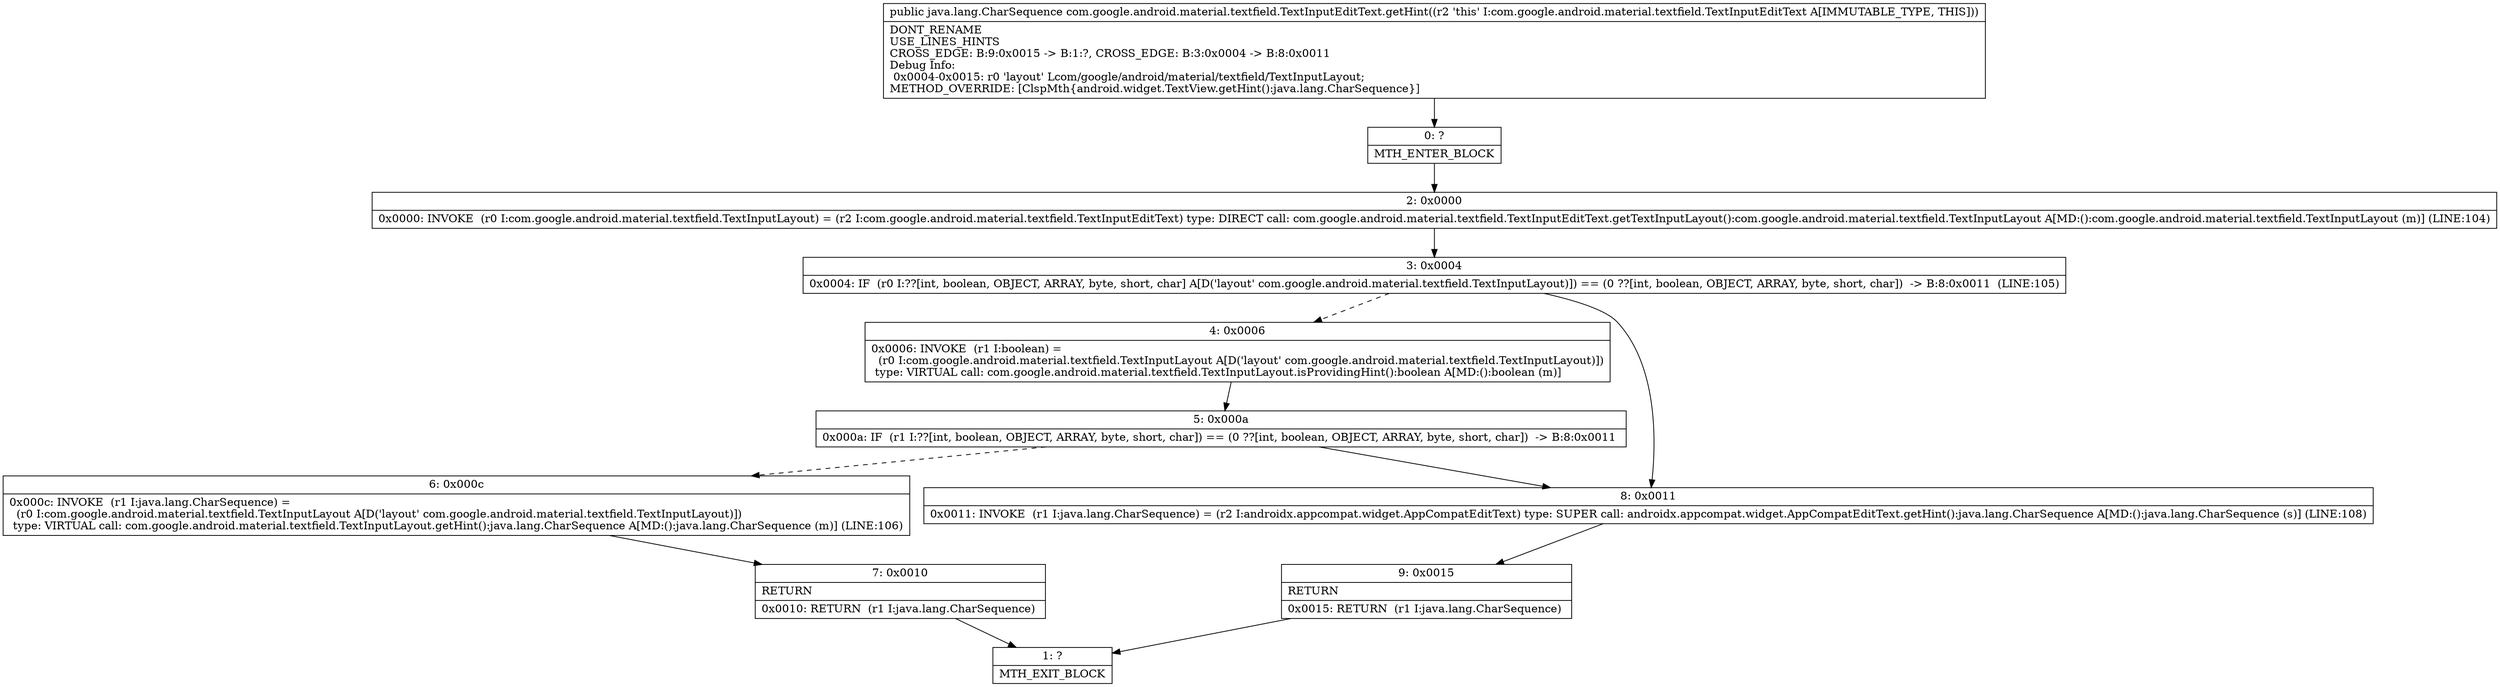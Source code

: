 digraph "CFG forcom.google.android.material.textfield.TextInputEditText.getHint()Ljava\/lang\/CharSequence;" {
Node_0 [shape=record,label="{0\:\ ?|MTH_ENTER_BLOCK\l}"];
Node_2 [shape=record,label="{2\:\ 0x0000|0x0000: INVOKE  (r0 I:com.google.android.material.textfield.TextInputLayout) = (r2 I:com.google.android.material.textfield.TextInputEditText) type: DIRECT call: com.google.android.material.textfield.TextInputEditText.getTextInputLayout():com.google.android.material.textfield.TextInputLayout A[MD:():com.google.android.material.textfield.TextInputLayout (m)] (LINE:104)\l}"];
Node_3 [shape=record,label="{3\:\ 0x0004|0x0004: IF  (r0 I:??[int, boolean, OBJECT, ARRAY, byte, short, char] A[D('layout' com.google.android.material.textfield.TextInputLayout)]) == (0 ??[int, boolean, OBJECT, ARRAY, byte, short, char])  \-\> B:8:0x0011  (LINE:105)\l}"];
Node_4 [shape=record,label="{4\:\ 0x0006|0x0006: INVOKE  (r1 I:boolean) = \l  (r0 I:com.google.android.material.textfield.TextInputLayout A[D('layout' com.google.android.material.textfield.TextInputLayout)])\l type: VIRTUAL call: com.google.android.material.textfield.TextInputLayout.isProvidingHint():boolean A[MD:():boolean (m)]\l}"];
Node_5 [shape=record,label="{5\:\ 0x000a|0x000a: IF  (r1 I:??[int, boolean, OBJECT, ARRAY, byte, short, char]) == (0 ??[int, boolean, OBJECT, ARRAY, byte, short, char])  \-\> B:8:0x0011 \l}"];
Node_6 [shape=record,label="{6\:\ 0x000c|0x000c: INVOKE  (r1 I:java.lang.CharSequence) = \l  (r0 I:com.google.android.material.textfield.TextInputLayout A[D('layout' com.google.android.material.textfield.TextInputLayout)])\l type: VIRTUAL call: com.google.android.material.textfield.TextInputLayout.getHint():java.lang.CharSequence A[MD:():java.lang.CharSequence (m)] (LINE:106)\l}"];
Node_7 [shape=record,label="{7\:\ 0x0010|RETURN\l|0x0010: RETURN  (r1 I:java.lang.CharSequence) \l}"];
Node_1 [shape=record,label="{1\:\ ?|MTH_EXIT_BLOCK\l}"];
Node_8 [shape=record,label="{8\:\ 0x0011|0x0011: INVOKE  (r1 I:java.lang.CharSequence) = (r2 I:androidx.appcompat.widget.AppCompatEditText) type: SUPER call: androidx.appcompat.widget.AppCompatEditText.getHint():java.lang.CharSequence A[MD:():java.lang.CharSequence (s)] (LINE:108)\l}"];
Node_9 [shape=record,label="{9\:\ 0x0015|RETURN\l|0x0015: RETURN  (r1 I:java.lang.CharSequence) \l}"];
MethodNode[shape=record,label="{public java.lang.CharSequence com.google.android.material.textfield.TextInputEditText.getHint((r2 'this' I:com.google.android.material.textfield.TextInputEditText A[IMMUTABLE_TYPE, THIS]))  | DONT_RENAME\lUSE_LINES_HINTS\lCROSS_EDGE: B:9:0x0015 \-\> B:1:?, CROSS_EDGE: B:3:0x0004 \-\> B:8:0x0011\lDebug Info:\l  0x0004\-0x0015: r0 'layout' Lcom\/google\/android\/material\/textfield\/TextInputLayout;\lMETHOD_OVERRIDE: [ClspMth\{android.widget.TextView.getHint():java.lang.CharSequence\}]\l}"];
MethodNode -> Node_0;Node_0 -> Node_2;
Node_2 -> Node_3;
Node_3 -> Node_4[style=dashed];
Node_3 -> Node_8;
Node_4 -> Node_5;
Node_5 -> Node_6[style=dashed];
Node_5 -> Node_8;
Node_6 -> Node_7;
Node_7 -> Node_1;
Node_8 -> Node_9;
Node_9 -> Node_1;
}

